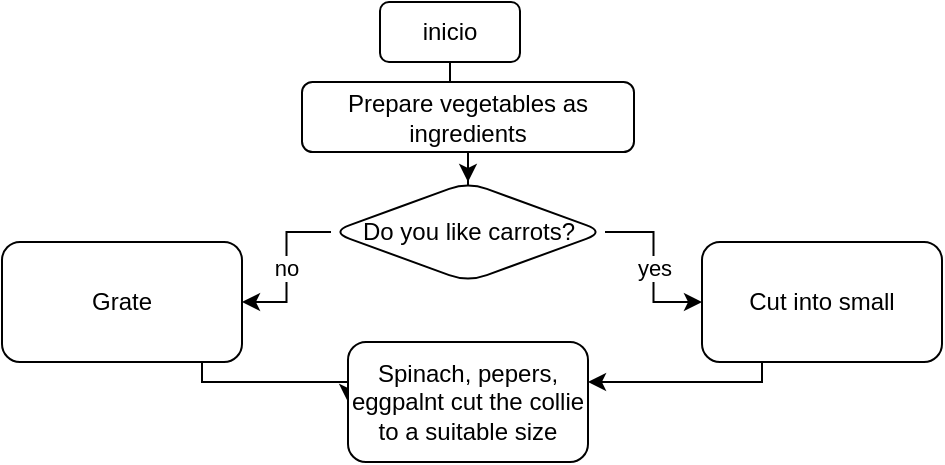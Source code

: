 <mxfile version="22.0.8" type="github">
  <diagram name="Página-1" id="C_GQb4mmbFQv_jrzl5h5">
    <mxGraphModel dx="1050" dy="621" grid="1" gridSize="10" guides="1" tooltips="1" connect="1" arrows="1" fold="1" page="1" pageScale="1" pageWidth="827" pageHeight="1169" math="0" shadow="0">
      <root>
        <mxCell id="0" />
        <mxCell id="1" parent="0" />
        <mxCell id="aD2S1pmv5rcUVWKcGP6M-10" value="" style="edgeStyle=orthogonalEdgeStyle;rounded=0;orthogonalLoop=1;jettySize=auto;html=1;" edge="1" parent="1" source="aD2S1pmv5rcUVWKcGP6M-4" target="aD2S1pmv5rcUVWKcGP6M-9">
          <mxGeometry relative="1" as="geometry" />
        </mxCell>
        <mxCell id="aD2S1pmv5rcUVWKcGP6M-4" value="inicio" style="rounded=1;whiteSpace=wrap;html=1;" vertex="1" parent="1">
          <mxGeometry x="379" y="20" width="70" height="30" as="geometry" />
        </mxCell>
        <mxCell id="aD2S1pmv5rcUVWKcGP6M-12" value="" style="edgeStyle=orthogonalEdgeStyle;rounded=0;orthogonalLoop=1;jettySize=auto;html=1;" edge="1" parent="1" source="aD2S1pmv5rcUVWKcGP6M-9" target="aD2S1pmv5rcUVWKcGP6M-11">
          <mxGeometry relative="1" as="geometry" />
        </mxCell>
        <mxCell id="aD2S1pmv5rcUVWKcGP6M-9" value="Prepare vegetables as ingredients" style="rounded=1;whiteSpace=wrap;html=1;" vertex="1" parent="1">
          <mxGeometry x="340" y="60" width="166" height="35" as="geometry" />
        </mxCell>
        <mxCell id="aD2S1pmv5rcUVWKcGP6M-14" value="no" style="edgeStyle=orthogonalEdgeStyle;rounded=0;orthogonalLoop=1;jettySize=auto;html=1;" edge="1" parent="1" source="aD2S1pmv5rcUVWKcGP6M-11" target="aD2S1pmv5rcUVWKcGP6M-13">
          <mxGeometry relative="1" as="geometry" />
        </mxCell>
        <mxCell id="aD2S1pmv5rcUVWKcGP6M-16" value="yes" style="edgeStyle=orthogonalEdgeStyle;rounded=0;orthogonalLoop=1;jettySize=auto;html=1;" edge="1" parent="1" source="aD2S1pmv5rcUVWKcGP6M-11" target="aD2S1pmv5rcUVWKcGP6M-15">
          <mxGeometry relative="1" as="geometry" />
        </mxCell>
        <mxCell id="aD2S1pmv5rcUVWKcGP6M-11" value="Do you like carrots?" style="rhombus;whiteSpace=wrap;html=1;rounded=1;" vertex="1" parent="1">
          <mxGeometry x="354.5" y="110" width="137" height="50" as="geometry" />
        </mxCell>
        <mxCell id="aD2S1pmv5rcUVWKcGP6M-19" style="edgeStyle=orthogonalEdgeStyle;rounded=0;orthogonalLoop=1;jettySize=auto;html=1;entryX=0;entryY=0.5;entryDx=0;entryDy=0;" edge="1" parent="1" source="aD2S1pmv5rcUVWKcGP6M-13" target="aD2S1pmv5rcUVWKcGP6M-17">
          <mxGeometry relative="1" as="geometry">
            <Array as="points">
              <mxPoint x="290" y="210" />
              <mxPoint x="363" y="210" />
            </Array>
          </mxGeometry>
        </mxCell>
        <mxCell id="aD2S1pmv5rcUVWKcGP6M-13" value="Grate" style="rounded=1;whiteSpace=wrap;html=1;" vertex="1" parent="1">
          <mxGeometry x="190" y="140" width="120" height="60" as="geometry" />
        </mxCell>
        <mxCell id="aD2S1pmv5rcUVWKcGP6M-18" value="" style="edgeStyle=orthogonalEdgeStyle;rounded=0;orthogonalLoop=1;jettySize=auto;html=1;" edge="1" parent="1" source="aD2S1pmv5rcUVWKcGP6M-15" target="aD2S1pmv5rcUVWKcGP6M-17">
          <mxGeometry relative="1" as="geometry">
            <Array as="points">
              <mxPoint x="570" y="210" />
            </Array>
          </mxGeometry>
        </mxCell>
        <mxCell id="aD2S1pmv5rcUVWKcGP6M-15" value="Cut into small" style="rounded=1;whiteSpace=wrap;html=1;" vertex="1" parent="1">
          <mxGeometry x="540" y="140" width="120" height="60" as="geometry" />
        </mxCell>
        <mxCell id="aD2S1pmv5rcUVWKcGP6M-17" value="Spinach, pepers, eggpalnt cut the collie to a suitable size" style="rounded=1;whiteSpace=wrap;html=1;" vertex="1" parent="1">
          <mxGeometry x="363" y="190" width="120" height="60" as="geometry" />
        </mxCell>
      </root>
    </mxGraphModel>
  </diagram>
</mxfile>
